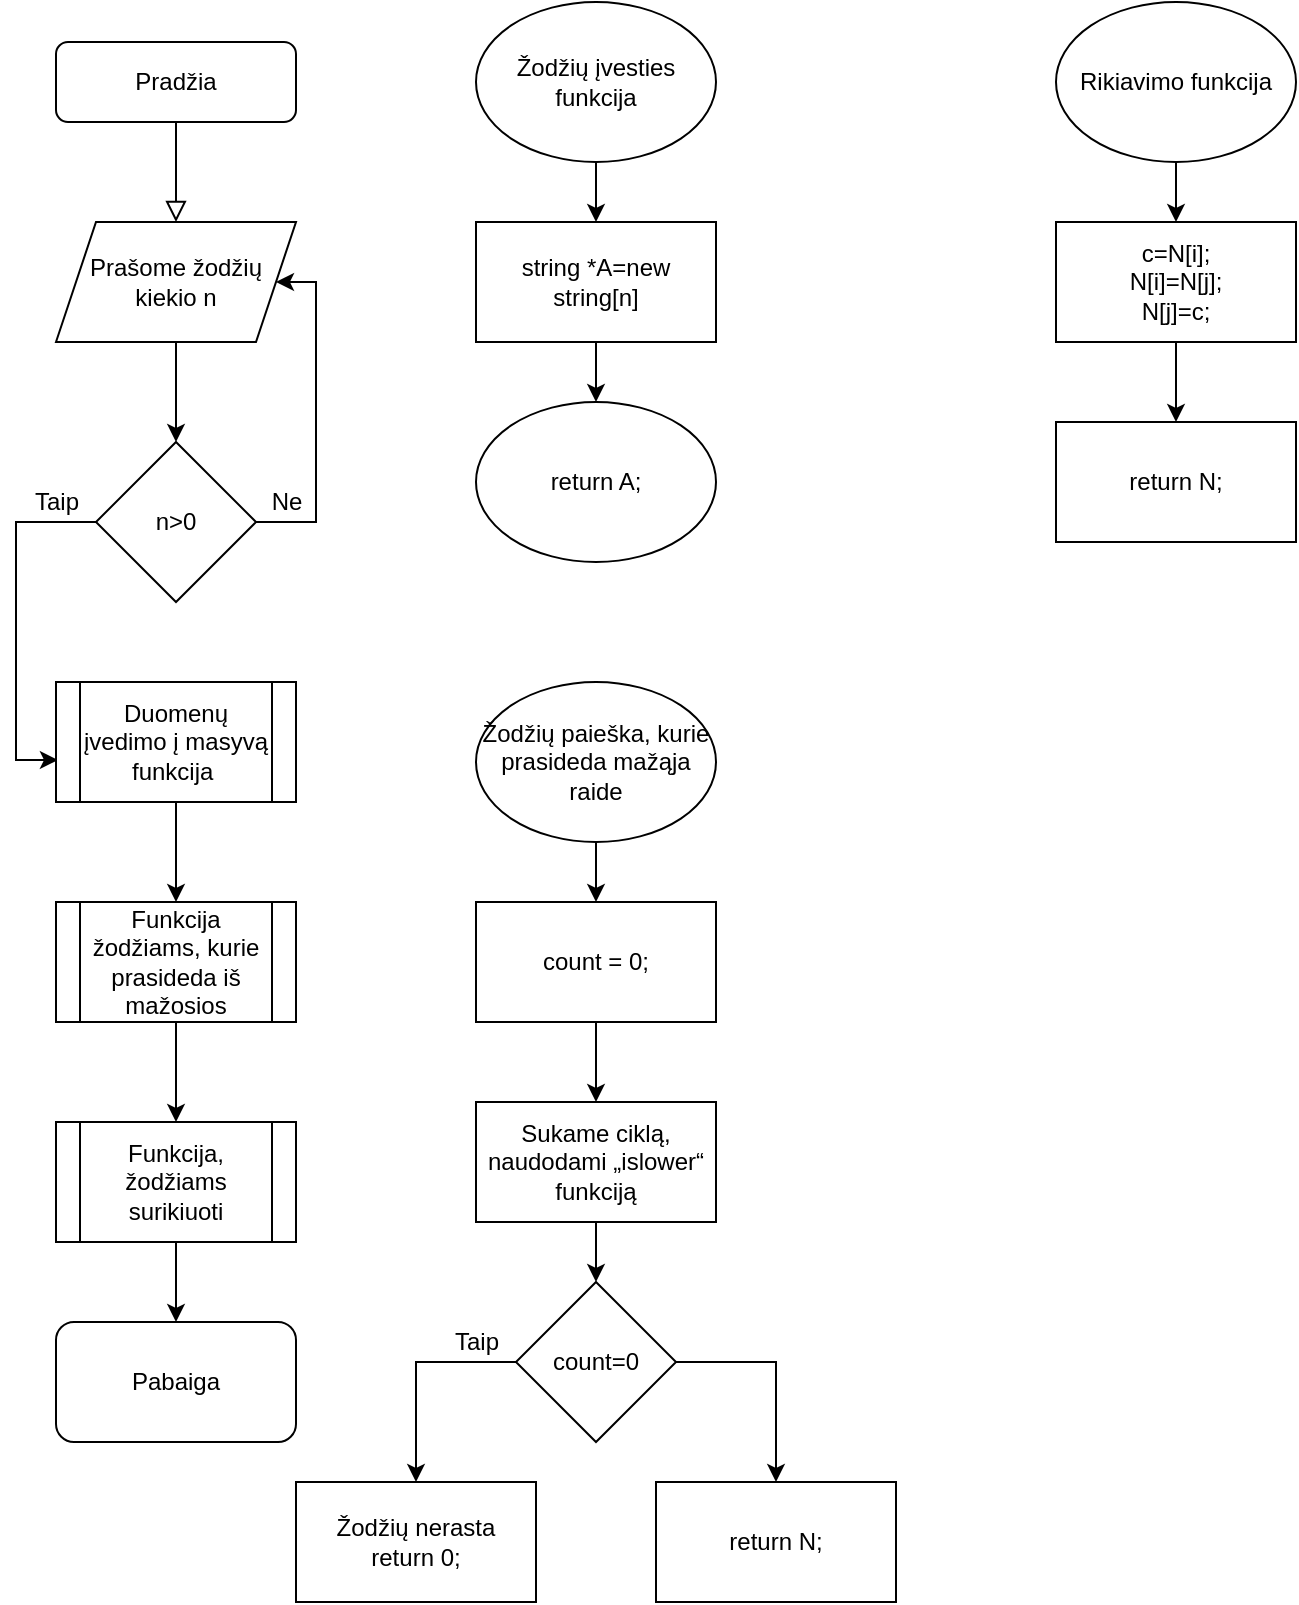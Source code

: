 <mxfile version="16.0.3" type="github">
  <diagram id="C5RBs43oDa-KdzZeNtuy" name="Page-1">
    <mxGraphModel dx="1381" dy="795" grid="1" gridSize="10" guides="1" tooltips="1" connect="1" arrows="1" fold="1" page="1" pageScale="1" pageWidth="900" pageHeight="1600" math="0" shadow="0">
      <root>
        <mxCell id="WIyWlLk6GJQsqaUBKTNV-0" />
        <mxCell id="WIyWlLk6GJQsqaUBKTNV-1" parent="WIyWlLk6GJQsqaUBKTNV-0" />
        <mxCell id="WIyWlLk6GJQsqaUBKTNV-2" value="" style="rounded=0;html=1;jettySize=auto;orthogonalLoop=1;fontSize=11;endArrow=block;endFill=0;endSize=8;strokeWidth=1;shadow=0;labelBackgroundColor=none;edgeStyle=orthogonalEdgeStyle;" parent="WIyWlLk6GJQsqaUBKTNV-1" source="WIyWlLk6GJQsqaUBKTNV-3" edge="1">
          <mxGeometry relative="1" as="geometry">
            <mxPoint x="220" y="170" as="targetPoint" />
          </mxGeometry>
        </mxCell>
        <mxCell id="WIyWlLk6GJQsqaUBKTNV-3" value="Pradžia" style="rounded=1;whiteSpace=wrap;html=1;fontSize=12;glass=0;strokeWidth=1;shadow=0;" parent="WIyWlLk6GJQsqaUBKTNV-1" vertex="1">
          <mxGeometry x="160" y="80" width="120" height="40" as="geometry" />
        </mxCell>
        <mxCell id="4HFLB4U_7-HEvq6KoyLl-2" style="edgeStyle=orthogonalEdgeStyle;rounded=0;orthogonalLoop=1;jettySize=auto;html=1;" edge="1" parent="WIyWlLk6GJQsqaUBKTNV-1" source="4HFLB4U_7-HEvq6KoyLl-0" target="4HFLB4U_7-HEvq6KoyLl-1">
          <mxGeometry relative="1" as="geometry" />
        </mxCell>
        <mxCell id="4HFLB4U_7-HEvq6KoyLl-0" value="Prašome žodžių kiekio n" style="shape=parallelogram;perimeter=parallelogramPerimeter;whiteSpace=wrap;html=1;fixedSize=1;" vertex="1" parent="WIyWlLk6GJQsqaUBKTNV-1">
          <mxGeometry x="160" y="170" width="120" height="60" as="geometry" />
        </mxCell>
        <mxCell id="4HFLB4U_7-HEvq6KoyLl-4" style="edgeStyle=orthogonalEdgeStyle;rounded=0;orthogonalLoop=1;jettySize=auto;html=1;entryX=0.008;entryY=0.65;entryDx=0;entryDy=0;entryPerimeter=0;" edge="1" parent="WIyWlLk6GJQsqaUBKTNV-1" source="4HFLB4U_7-HEvq6KoyLl-1" target="4HFLB4U_7-HEvq6KoyLl-3">
          <mxGeometry relative="1" as="geometry">
            <Array as="points">
              <mxPoint x="140" y="320" />
              <mxPoint x="140" y="439" />
            </Array>
          </mxGeometry>
        </mxCell>
        <mxCell id="4HFLB4U_7-HEvq6KoyLl-6" style="edgeStyle=orthogonalEdgeStyle;rounded=0;orthogonalLoop=1;jettySize=auto;html=1;entryX=1;entryY=0.5;entryDx=0;entryDy=0;" edge="1" parent="WIyWlLk6GJQsqaUBKTNV-1" source="4HFLB4U_7-HEvq6KoyLl-1" target="4HFLB4U_7-HEvq6KoyLl-0">
          <mxGeometry relative="1" as="geometry">
            <mxPoint x="300" y="200" as="targetPoint" />
            <Array as="points">
              <mxPoint x="290" y="320" />
              <mxPoint x="290" y="200" />
            </Array>
          </mxGeometry>
        </mxCell>
        <mxCell id="4HFLB4U_7-HEvq6KoyLl-1" value="n&amp;gt;0" style="rhombus;whiteSpace=wrap;html=1;" vertex="1" parent="WIyWlLk6GJQsqaUBKTNV-1">
          <mxGeometry x="180" y="280" width="80" height="80" as="geometry" />
        </mxCell>
        <mxCell id="4HFLB4U_7-HEvq6KoyLl-10" style="edgeStyle=orthogonalEdgeStyle;rounded=0;orthogonalLoop=1;jettySize=auto;html=1;entryX=0.5;entryY=0;entryDx=0;entryDy=0;" edge="1" parent="WIyWlLk6GJQsqaUBKTNV-1" source="4HFLB4U_7-HEvq6KoyLl-3" target="4HFLB4U_7-HEvq6KoyLl-9">
          <mxGeometry relative="1" as="geometry" />
        </mxCell>
        <mxCell id="4HFLB4U_7-HEvq6KoyLl-3" value="Duomenų įvedimo į masyvą funkcija&amp;nbsp;" style="shape=process;whiteSpace=wrap;html=1;backgroundOutline=1;" vertex="1" parent="WIyWlLk6GJQsqaUBKTNV-1">
          <mxGeometry x="160" y="400" width="120" height="60" as="geometry" />
        </mxCell>
        <mxCell id="4HFLB4U_7-HEvq6KoyLl-7" value="Ne" style="text;html=1;align=center;verticalAlign=middle;resizable=0;points=[];autosize=1;strokeColor=none;fillColor=none;" vertex="1" parent="WIyWlLk6GJQsqaUBKTNV-1">
          <mxGeometry x="260" y="300" width="30" height="20" as="geometry" />
        </mxCell>
        <mxCell id="4HFLB4U_7-HEvq6KoyLl-8" value="Taip" style="text;html=1;align=center;verticalAlign=middle;resizable=0;points=[];autosize=1;strokeColor=none;fillColor=none;" vertex="1" parent="WIyWlLk6GJQsqaUBKTNV-1">
          <mxGeometry x="140" y="300" width="40" height="20" as="geometry" />
        </mxCell>
        <mxCell id="4HFLB4U_7-HEvq6KoyLl-13" style="edgeStyle=orthogonalEdgeStyle;rounded=0;orthogonalLoop=1;jettySize=auto;html=1;entryX=0.5;entryY=0;entryDx=0;entryDy=0;" edge="1" parent="WIyWlLk6GJQsqaUBKTNV-1" source="4HFLB4U_7-HEvq6KoyLl-9" target="4HFLB4U_7-HEvq6KoyLl-12">
          <mxGeometry relative="1" as="geometry" />
        </mxCell>
        <mxCell id="4HFLB4U_7-HEvq6KoyLl-9" value="Funkcija žodžiams, kurie prasideda iš mažosios" style="shape=process;whiteSpace=wrap;html=1;backgroundOutline=1;" vertex="1" parent="WIyWlLk6GJQsqaUBKTNV-1">
          <mxGeometry x="160" y="510" width="120" height="60" as="geometry" />
        </mxCell>
        <mxCell id="4HFLB4U_7-HEvq6KoyLl-15" style="edgeStyle=orthogonalEdgeStyle;rounded=0;orthogonalLoop=1;jettySize=auto;html=1;entryX=0.5;entryY=0;entryDx=0;entryDy=0;" edge="1" parent="WIyWlLk6GJQsqaUBKTNV-1" source="4HFLB4U_7-HEvq6KoyLl-12" target="4HFLB4U_7-HEvq6KoyLl-14">
          <mxGeometry relative="1" as="geometry" />
        </mxCell>
        <mxCell id="4HFLB4U_7-HEvq6KoyLl-12" value="Funkcija, žodžiams surikiuoti" style="shape=process;whiteSpace=wrap;html=1;backgroundOutline=1;" vertex="1" parent="WIyWlLk6GJQsqaUBKTNV-1">
          <mxGeometry x="160" y="620" width="120" height="60" as="geometry" />
        </mxCell>
        <mxCell id="4HFLB4U_7-HEvq6KoyLl-14" value="Pabaiga" style="rounded=1;whiteSpace=wrap;html=1;" vertex="1" parent="WIyWlLk6GJQsqaUBKTNV-1">
          <mxGeometry x="160" y="720" width="120" height="60" as="geometry" />
        </mxCell>
        <mxCell id="4HFLB4U_7-HEvq6KoyLl-18" style="edgeStyle=orthogonalEdgeStyle;rounded=0;orthogonalLoop=1;jettySize=auto;html=1;entryX=0.5;entryY=0;entryDx=0;entryDy=0;" edge="1" parent="WIyWlLk6GJQsqaUBKTNV-1" source="4HFLB4U_7-HEvq6KoyLl-16" target="4HFLB4U_7-HEvq6KoyLl-17">
          <mxGeometry relative="1" as="geometry" />
        </mxCell>
        <mxCell id="4HFLB4U_7-HEvq6KoyLl-16" value="Žodžių įvesties funkcija" style="ellipse;whiteSpace=wrap;html=1;" vertex="1" parent="WIyWlLk6GJQsqaUBKTNV-1">
          <mxGeometry x="370" y="60" width="120" height="80" as="geometry" />
        </mxCell>
        <mxCell id="4HFLB4U_7-HEvq6KoyLl-20" style="edgeStyle=orthogonalEdgeStyle;rounded=0;orthogonalLoop=1;jettySize=auto;html=1;" edge="1" parent="WIyWlLk6GJQsqaUBKTNV-1" source="4HFLB4U_7-HEvq6KoyLl-17" target="4HFLB4U_7-HEvq6KoyLl-19">
          <mxGeometry relative="1" as="geometry" />
        </mxCell>
        <mxCell id="4HFLB4U_7-HEvq6KoyLl-17" value="string *A=new string[n]" style="rounded=0;whiteSpace=wrap;html=1;" vertex="1" parent="WIyWlLk6GJQsqaUBKTNV-1">
          <mxGeometry x="370" y="170" width="120" height="60" as="geometry" />
        </mxCell>
        <mxCell id="4HFLB4U_7-HEvq6KoyLl-19" value="return A;" style="ellipse;whiteSpace=wrap;html=1;" vertex="1" parent="WIyWlLk6GJQsqaUBKTNV-1">
          <mxGeometry x="370" y="260" width="120" height="80" as="geometry" />
        </mxCell>
        <mxCell id="4HFLB4U_7-HEvq6KoyLl-23" style="edgeStyle=orthogonalEdgeStyle;rounded=0;orthogonalLoop=1;jettySize=auto;html=1;entryX=0.5;entryY=0;entryDx=0;entryDy=0;" edge="1" parent="WIyWlLk6GJQsqaUBKTNV-1" source="4HFLB4U_7-HEvq6KoyLl-21" target="4HFLB4U_7-HEvq6KoyLl-22">
          <mxGeometry relative="1" as="geometry" />
        </mxCell>
        <mxCell id="4HFLB4U_7-HEvq6KoyLl-21" value="Žodžių paieška, kurie prasideda mažąja raide" style="ellipse;whiteSpace=wrap;html=1;" vertex="1" parent="WIyWlLk6GJQsqaUBKTNV-1">
          <mxGeometry x="370" y="400" width="120" height="80" as="geometry" />
        </mxCell>
        <mxCell id="4HFLB4U_7-HEvq6KoyLl-25" style="edgeStyle=orthogonalEdgeStyle;rounded=0;orthogonalLoop=1;jettySize=auto;html=1;" edge="1" parent="WIyWlLk6GJQsqaUBKTNV-1" source="4HFLB4U_7-HEvq6KoyLl-22" target="4HFLB4U_7-HEvq6KoyLl-24">
          <mxGeometry relative="1" as="geometry" />
        </mxCell>
        <mxCell id="4HFLB4U_7-HEvq6KoyLl-22" value="count = 0;" style="rounded=0;whiteSpace=wrap;html=1;" vertex="1" parent="WIyWlLk6GJQsqaUBKTNV-1">
          <mxGeometry x="370" y="510" width="120" height="60" as="geometry" />
        </mxCell>
        <mxCell id="4HFLB4U_7-HEvq6KoyLl-29" style="edgeStyle=orthogonalEdgeStyle;rounded=0;orthogonalLoop=1;jettySize=auto;html=1;" edge="1" parent="WIyWlLk6GJQsqaUBKTNV-1" source="4HFLB4U_7-HEvq6KoyLl-24" target="4HFLB4U_7-HEvq6KoyLl-26">
          <mxGeometry relative="1" as="geometry" />
        </mxCell>
        <mxCell id="4HFLB4U_7-HEvq6KoyLl-24" value="Sukame ciklą, naudodami „islower“ funkciją" style="rounded=0;whiteSpace=wrap;html=1;" vertex="1" parent="WIyWlLk6GJQsqaUBKTNV-1">
          <mxGeometry x="370" y="610" width="120" height="60" as="geometry" />
        </mxCell>
        <mxCell id="4HFLB4U_7-HEvq6KoyLl-28" style="edgeStyle=orthogonalEdgeStyle;rounded=0;orthogonalLoop=1;jettySize=auto;html=1;" edge="1" parent="WIyWlLk6GJQsqaUBKTNV-1" source="4HFLB4U_7-HEvq6KoyLl-26" target="4HFLB4U_7-HEvq6KoyLl-27">
          <mxGeometry relative="1" as="geometry">
            <Array as="points">
              <mxPoint x="340" y="740" />
            </Array>
          </mxGeometry>
        </mxCell>
        <mxCell id="4HFLB4U_7-HEvq6KoyLl-32" style="edgeStyle=orthogonalEdgeStyle;rounded=0;orthogonalLoop=1;jettySize=auto;html=1;entryX=0.5;entryY=0;entryDx=0;entryDy=0;" edge="1" parent="WIyWlLk6GJQsqaUBKTNV-1" source="4HFLB4U_7-HEvq6KoyLl-26" target="4HFLB4U_7-HEvq6KoyLl-31">
          <mxGeometry relative="1" as="geometry">
            <Array as="points">
              <mxPoint x="520" y="740" />
            </Array>
          </mxGeometry>
        </mxCell>
        <mxCell id="4HFLB4U_7-HEvq6KoyLl-26" value="count=0" style="rhombus;whiteSpace=wrap;html=1;" vertex="1" parent="WIyWlLk6GJQsqaUBKTNV-1">
          <mxGeometry x="390" y="700" width="80" height="80" as="geometry" />
        </mxCell>
        <mxCell id="4HFLB4U_7-HEvq6KoyLl-27" value="Žodžių nerasta&lt;br&gt;return 0;" style="rounded=0;whiteSpace=wrap;html=1;" vertex="1" parent="WIyWlLk6GJQsqaUBKTNV-1">
          <mxGeometry x="280" y="800" width="120" height="60" as="geometry" />
        </mxCell>
        <mxCell id="4HFLB4U_7-HEvq6KoyLl-30" value="Taip" style="text;html=1;align=center;verticalAlign=middle;resizable=0;points=[];autosize=1;strokeColor=none;fillColor=none;" vertex="1" parent="WIyWlLk6GJQsqaUBKTNV-1">
          <mxGeometry x="350" y="720" width="40" height="20" as="geometry" />
        </mxCell>
        <mxCell id="4HFLB4U_7-HEvq6KoyLl-31" value="return N;" style="rounded=0;whiteSpace=wrap;html=1;" vertex="1" parent="WIyWlLk6GJQsqaUBKTNV-1">
          <mxGeometry x="460" y="800" width="120" height="60" as="geometry" />
        </mxCell>
        <mxCell id="4HFLB4U_7-HEvq6KoyLl-35" style="edgeStyle=orthogonalEdgeStyle;rounded=0;orthogonalLoop=1;jettySize=auto;html=1;entryX=0.5;entryY=0;entryDx=0;entryDy=0;" edge="1" parent="WIyWlLk6GJQsqaUBKTNV-1" source="4HFLB4U_7-HEvq6KoyLl-33" target="4HFLB4U_7-HEvq6KoyLl-34">
          <mxGeometry relative="1" as="geometry" />
        </mxCell>
        <mxCell id="4HFLB4U_7-HEvq6KoyLl-33" value="Rikiavimo funkcija" style="ellipse;whiteSpace=wrap;html=1;" vertex="1" parent="WIyWlLk6GJQsqaUBKTNV-1">
          <mxGeometry x="660" y="60" width="120" height="80" as="geometry" />
        </mxCell>
        <mxCell id="4HFLB4U_7-HEvq6KoyLl-37" style="edgeStyle=orthogonalEdgeStyle;rounded=0;orthogonalLoop=1;jettySize=auto;html=1;entryX=0.5;entryY=0;entryDx=0;entryDy=0;" edge="1" parent="WIyWlLk6GJQsqaUBKTNV-1" source="4HFLB4U_7-HEvq6KoyLl-34" target="4HFLB4U_7-HEvq6KoyLl-36">
          <mxGeometry relative="1" as="geometry" />
        </mxCell>
        <mxCell id="4HFLB4U_7-HEvq6KoyLl-34" value="c=N[i];&lt;br&gt;N[i]=N[j];&lt;br&gt;N[j]=c;" style="rounded=0;whiteSpace=wrap;html=1;" vertex="1" parent="WIyWlLk6GJQsqaUBKTNV-1">
          <mxGeometry x="660" y="170" width="120" height="60" as="geometry" />
        </mxCell>
        <mxCell id="4HFLB4U_7-HEvq6KoyLl-36" value="return N;" style="rounded=0;whiteSpace=wrap;html=1;" vertex="1" parent="WIyWlLk6GJQsqaUBKTNV-1">
          <mxGeometry x="660" y="270" width="120" height="60" as="geometry" />
        </mxCell>
      </root>
    </mxGraphModel>
  </diagram>
</mxfile>
